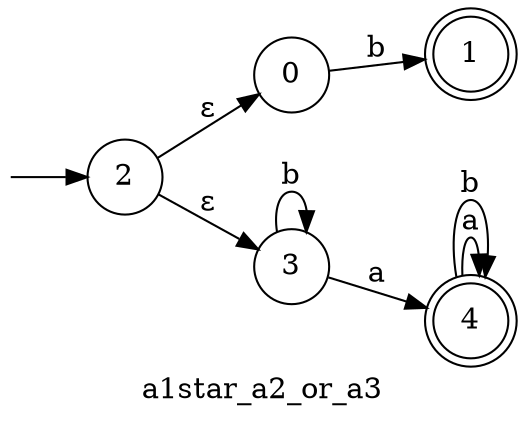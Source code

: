 digraph finite_state_machine {
  rankdir=LR;  
  size="8,5"  label="a1star_a2_or_a3"  node [shape = doublecircle]; "1" "4";
  node [shape = circle];
  __I__ [label="", style=invis, width=0]
  __I__ -> "2"
  "2" -> "0" [label = ε];
  "2" -> "3" [label = ε];
  "0" -> "1" [label = b];
  "3" -> "3" [label = b];
  "3" -> "4" [label = a];
  "4" -> "4" [label = a];
  "4" -> "4" [label = b];
}
